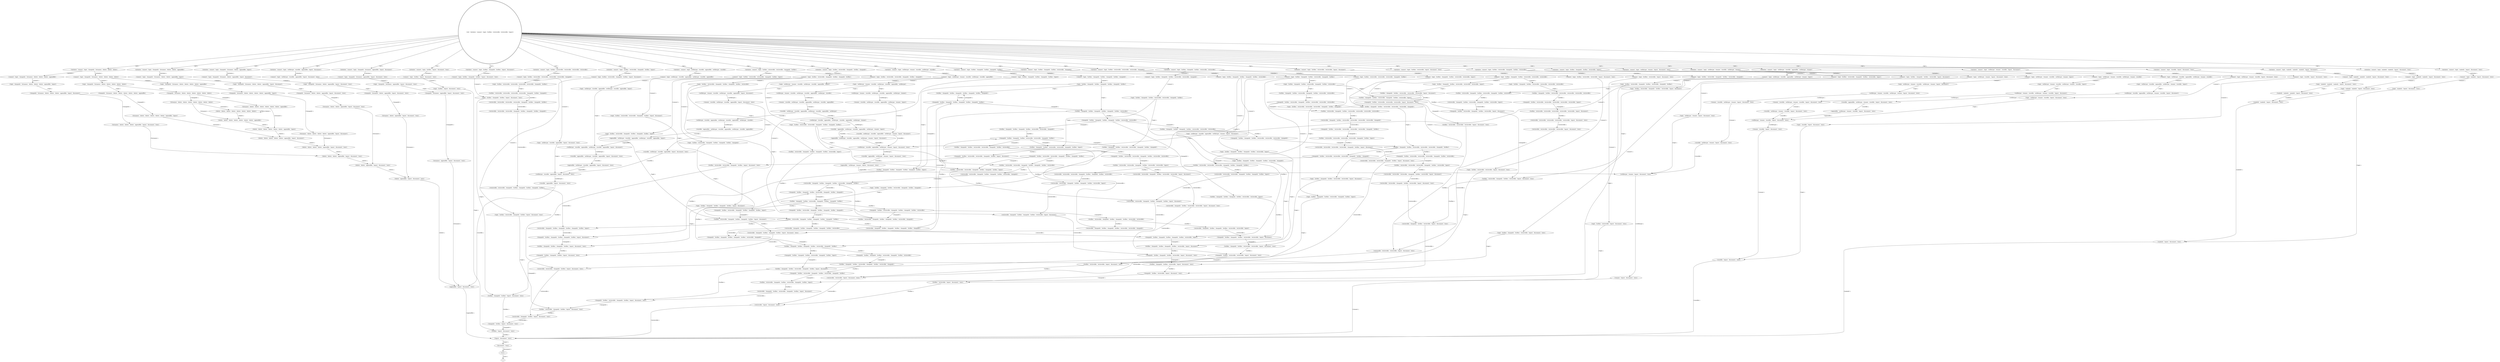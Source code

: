 digraph  {
0 [shape=doublecircle, label="('init', 'initialise', 'connect', 'login', 'listfiles', 'retrievefile', 'retrievefile', 'logout')"];
1 [label="('initialise', 'connect', 'login', 'changedir', 'listnames', 'delete', 'delete', 'appendfile')"];
2 [label="('connect', 'login', 'changedir', 'listnames', 'delete', 'delete', 'appendfile', 'logout')"];
3 [label="('login', 'changedir', 'listnames', 'delete', 'delete', 'appendfile', 'logout', 'disconnect')"];
4 [label="('changedir', 'listnames', 'delete', 'delete', 'appendfile', 'logout', 'disconnect', 'term')"];
5 [label="('listnames', 'delete', 'delete', 'appendfile', 'logout', 'disconnect', 'term')"];
6 [label="('delete', 'delete', 'appendfile', 'logout', 'disconnect', 'term')"];
7 [label="('delete', 'appendfile', 'logout', 'disconnect', 'term')"];
8 [label="('appendfile', 'logout', 'disconnect', 'term')"];
9 [label="('logout', 'disconnect', 'term')"];
10 [label="('disconnect', 'term')"];
11 [label="('term',)"];
13 [label="('initialise', 'connect', 'login', 'listfiles', 'logout', 'disconnect', 'term')"];
14 [label="('connect', 'login', 'listfiles', 'logout', 'disconnect', 'term')"];
15 [label="('login', 'listfiles', 'logout', 'disconnect', 'term')"];
16 [label="('listfiles', 'logout', 'disconnect', 'term')"];
18 [label="('initialise', 'connect', 'login', 'setfiletype', 'rename', 'logout', 'disconnect', 'term')"];
19 [label="('connect', 'login', 'setfiletype', 'rename', 'logout', 'disconnect', 'term')"];
20 [label="('login', 'setfiletype', 'rename', 'logout', 'disconnect', 'term')"];
21 [label="('setfiletype', 'rename', 'logout', 'disconnect', 'term')"];
22 [label="('rename', 'logout', 'disconnect', 'term')"];
24 [label="('initialise', 'connect', 'login', 'listfiles', 'changedir', 'listfiles', 'logout', 'disconnect')"];
25 [label="('connect', 'login', 'listfiles', 'changedir', 'listfiles', 'logout', 'disconnect', 'term')"];
26 [label="('login', 'listfiles', 'changedir', 'listfiles', 'logout', 'disconnect', 'term')"];
27 [label="('listfiles', 'changedir', 'listfiles', 'logout', 'disconnect', 'term')"];
28 [label="('changedir', 'listfiles', 'logout', 'disconnect', 'term')"];
30 [label="('initialise', 'connect', 'login', 'storefile', 'logout', 'disconnect', 'term')"];
31 [label="('connect', 'login', 'storefile', 'logout', 'disconnect', 'term')"];
32 [label="('login', 'storefile', 'logout', 'disconnect', 'term')"];
33 [label="('storefile', 'logout', 'disconnect', 'term')"];
35 [label="('initialise', 'connect', 'login', 'makedir', 'logout', 'disconnect', 'term')"];
36 [label="('connect', 'login', 'makedir', 'logout', 'disconnect', 'term')"];
37 [label="('login', 'makedir', 'logout', 'disconnect', 'term')"];
38 [label="('makedir', 'logout', 'disconnect', 'term')"];
39 [label="('initialise', 'connect', 'login', 'changedir', 'listnames', 'delete', 'delete', 'delete')"];
40 [label="('connect', 'login', 'changedir', 'listnames', 'delete', 'delete', 'delete', 'appendfile')"];
41 [label="('login', 'changedir', 'listnames', 'delete', 'delete', 'delete', 'appendfile', 'logout')"];
42 [label="('changedir', 'listnames', 'delete', 'delete', 'delete', 'appendfile', 'logout', 'disconnect')"];
43 [label="('listnames', 'delete', 'delete', 'delete', 'appendfile', 'logout', 'disconnect', 'term')"];
44 [label="('delete', 'delete', 'delete', 'appendfile', 'logout', 'disconnect', 'term')"];
46 [label="('initialise', 'connect', 'login', 'changedir', 'listnames', 'appendfile', 'logout', 'disconnect')"];
47 [label="('connect', 'login', 'changedir', 'listnames', 'appendfile', 'logout', 'disconnect', 'term')"];
48 [label="('login', 'changedir', 'listnames', 'appendfile', 'logout', 'disconnect', 'term')"];
49 [label="('changedir', 'listnames', 'appendfile', 'logout', 'disconnect', 'term')"];
50 [label="('listnames', 'appendfile', 'logout', 'disconnect', 'term')"];
52 [label="('initialise', 'connect', 'login', 'listfiles', 'changedir', 'listfiles', 'changedir', 'listfiles')"];
53 [label="('connect', 'login', 'listfiles', 'changedir', 'listfiles', 'changedir', 'listfiles', 'changedir')"];
54 [label="('login', 'listfiles', 'changedir', 'listfiles', 'changedir', 'listfiles', 'changedir', 'listfiles')"];
55 [label="('listfiles', 'changedir', 'listfiles', 'changedir', 'listfiles', 'changedir', 'listfiles', 'logout')"];
56 [label="('changedir', 'listfiles', 'changedir', 'listfiles', 'changedir', 'listfiles', 'logout', 'disconnect')"];
57 [label="('listfiles', 'changedir', 'listfiles', 'changedir', 'listfiles', 'logout', 'disconnect', 'term')"];
58 [label="('changedir', 'listfiles', 'changedir', 'listfiles', 'logout', 'disconnect', 'term')"];
60 [label="('initialise', 'connect', 'login', 'listfiles', 'retrievefile', 'changedir', 'listfiles', 'changedir')"];
61 [label="('connect', 'login', 'listfiles', 'retrievefile', 'changedir', 'listfiles', 'changedir', 'listfiles')"];
62 [label="('login', 'listfiles', 'retrievefile', 'changedir', 'listfiles', 'changedir', 'listfiles', 'changedir')"];
63 [label="('listfiles', 'retrievefile', 'changedir', 'listfiles', 'changedir', 'listfiles', 'changedir', 'listfiles')"];
64 [label="('retrievefile', 'changedir', 'listfiles', 'changedir', 'listfiles', 'changedir', 'listfiles', 'changedir')"];
65 [label="('changedir', 'listfiles', 'changedir', 'listfiles', 'changedir', 'listfiles', 'changedir', 'listfiles')"];
66 [label="('listfiles', 'changedir', 'listfiles', 'changedir', 'listfiles', 'changedir', 'listfiles', 'changedir')"];
68 [label="('initialise', 'connect', 'login', 'changedir', 'listnames', 'delete', 'appendfile', 'logout')"];
69 [label="('connect', 'login', 'changedir', 'listnames', 'delete', 'appendfile', 'logout', 'disconnect')"];
70 [label="('login', 'changedir', 'listnames', 'delete', 'appendfile', 'logout', 'disconnect', 'term')"];
71 [label="('changedir', 'listnames', 'delete', 'appendfile', 'logout', 'disconnect', 'term')"];
72 [label="('listnames', 'delete', 'appendfile', 'logout', 'disconnect', 'term')"];
74 [label="('initialise', 'connect', 'login', 'setfiletype', 'storefile', 'appendfile', 'logout', 'disconnect')"];
75 [label="('connect', 'login', 'setfiletype', 'storefile', 'appendfile', 'logout', 'disconnect', 'term')"];
76 [label="('login', 'setfiletype', 'storefile', 'appendfile', 'logout', 'disconnect', 'term')"];
77 [label="('setfiletype', 'storefile', 'appendfile', 'logout', 'disconnect', 'term')"];
78 [label="('storefile', 'appendfile', 'logout', 'disconnect', 'term')"];
80 [label="('initialise', 'connect', 'login', 'setfiletype', 'rename', 'storefile', 'setfiletype', 'rename')"];
81 [label="('connect', 'login', 'setfiletype', 'rename', 'storefile', 'setfiletype', 'rename', 'logout')"];
82 [label="('login', 'setfiletype', 'rename', 'storefile', 'setfiletype', 'rename', 'logout', 'disconnect')"];
83 [label="('setfiletype', 'rename', 'storefile', 'setfiletype', 'rename', 'logout', 'disconnect', 'term')"];
84 [label="('rename', 'storefile', 'setfiletype', 'rename', 'logout', 'disconnect', 'term')"];
85 [label="('storefile', 'setfiletype', 'rename', 'logout', 'disconnect', 'term')"];
87 [label="('initialise', 'connect', 'login', 'listfiles', 'changedir', 'listfiles', 'retrievefile', 'logout')"];
88 [label="('connect', 'login', 'listfiles', 'changedir', 'listfiles', 'retrievefile', 'logout', 'disconnect')"];
89 [label="('login', 'listfiles', 'changedir', 'listfiles', 'retrievefile', 'logout', 'disconnect', 'term')"];
90 [label="('listfiles', 'changedir', 'listfiles', 'retrievefile', 'logout', 'disconnect', 'term')"];
91 [label="('changedir', 'listfiles', 'retrievefile', 'logout', 'disconnect', 'term')"];
92 [label="('listfiles', 'retrievefile', 'logout', 'disconnect', 'term')"];
93 [label="('retrievefile', 'logout', 'disconnect', 'term')"];
95 [label="('initialise', 'connect', 'login', 'listfiles', 'retrievefile', 'logout', 'disconnect', 'term')"];
96 [label="('connect', 'login', 'listfiles', 'retrievefile', 'logout', 'disconnect', 'term')"];
97 [label="('login', 'listfiles', 'retrievefile', 'logout', 'disconnect', 'term')"];
98 [label="('connect', 'login', 'changedir', 'listnames', 'delete', 'delete', 'delete', 'delete')"];
99 [label="('login', 'changedir', 'listnames', 'delete', 'delete', 'delete', 'delete', 'appendfile')"];
100 [label="('changedir', 'listnames', 'delete', 'delete', 'delete', 'delete', 'appendfile', 'logout')"];
101 [label="('listnames', 'delete', 'delete', 'delete', 'delete', 'appendfile', 'logout', 'disconnect')"];
102 [label="('delete', 'delete', 'delete', 'delete', 'appendfile', 'logout', 'disconnect', 'term')"];
103 [label="('connect', 'login', 'listfiles', 'changedir', 'listfiles', 'changedir', 'listfiles', 'retrievefile')"];
104 [label="('login', 'listfiles', 'changedir', 'listfiles', 'changedir', 'listfiles', 'retrievefile', 'logout')"];
105 [label="('listfiles', 'changedir', 'listfiles', 'changedir', 'listfiles', 'retrievefile', 'logout', 'disconnect')"];
106 [label="('changedir', 'listfiles', 'changedir', 'listfiles', 'retrievefile', 'logout', 'disconnect', 'term')"];
107 [label="('initialise', 'connect', 'login', 'listfiles', 'retrievefile', 'changedir', 'listfiles', 'logout')"];
108 [label="('connect', 'login', 'listfiles', 'retrievefile', 'changedir', 'listfiles', 'logout', 'disconnect')"];
109 [label="('login', 'listfiles', 'retrievefile', 'changedir', 'listfiles', 'logout', 'disconnect', 'term')"];
110 [label="('listfiles', 'retrievefile', 'changedir', 'listfiles', 'logout', 'disconnect', 'term')"];
111 [label="('retrievefile', 'changedir', 'listfiles', 'logout', 'disconnect', 'term')"];
113 [label="('initialise', 'connect', 'login', 'makedir', 'makedir', 'logout', 'disconnect', 'term')"];
114 [label="('connect', 'login', 'makedir', 'makedir', 'logout', 'disconnect', 'term')"];
115 [label="('login', 'makedir', 'makedir', 'logout', 'disconnect', 'term')"];
116 [label="('makedir', 'makedir', 'logout', 'disconnect', 'term')"];
118 [label="('initialise', 'connect', 'login', 'setfiletype', 'storefile', 'appendfile', 'setfiletype', 'rename')"];
119 [label="('connect', 'login', 'setfiletype', 'storefile', 'appendfile', 'setfiletype', 'rename', 'storefile')"];
120 [label="('login', 'setfiletype', 'storefile', 'appendfile', 'setfiletype', 'rename', 'storefile', 'logout')"];
121 [label="('setfiletype', 'storefile', 'appendfile', 'setfiletype', 'rename', 'storefile', 'logout', 'disconnect')"];
122 [label="('storefile', 'appendfile', 'setfiletype', 'rename', 'storefile', 'logout', 'disconnect', 'term')"];
123 [label="('appendfile', 'setfiletype', 'rename', 'storefile', 'logout', 'disconnect', 'term')"];
124 [label="('setfiletype', 'rename', 'storefile', 'logout', 'disconnect', 'term')"];
125 [label="('rename', 'storefile', 'logout', 'disconnect', 'term')"];
126 [label="('login', 'listfiles', 'retrievefile', 'changedir', 'listfiles', 'changedir', 'listfiles', 'logout')"];
127 [label="('listfiles', 'retrievefile', 'changedir', 'listfiles', 'changedir', 'listfiles', 'logout', 'disconnect')"];
128 [label="('retrievefile', 'changedir', 'listfiles', 'changedir', 'listfiles', 'logout', 'disconnect', 'term')"];
130 [label="('initialise', 'connect', 'login', 'listfiles', 'retrievefile', 'retrievefile', 'retrievefile', 'retrievefile')"];
131 [label="('connect', 'login', 'listfiles', 'retrievefile', 'retrievefile', 'retrievefile', 'retrievefile', 'changedir')"];
132 [label="('login', 'listfiles', 'retrievefile', 'retrievefile', 'retrievefile', 'retrievefile', 'changedir', 'listfiles')"];
133 [label="('listfiles', 'retrievefile', 'retrievefile', 'retrievefile', 'retrievefile', 'changedir', 'listfiles', 'changedir')"];
134 [label="('retrievefile', 'retrievefile', 'retrievefile', 'retrievefile', 'changedir', 'listfiles', 'changedir', 'listfiles')"];
135 [label="('retrievefile', 'retrievefile', 'retrievefile', 'changedir', 'listfiles', 'changedir', 'listfiles', 'changedir')"];
136 [label="('retrievefile', 'retrievefile', 'changedir', 'listfiles', 'changedir', 'listfiles', 'changedir', 'listfiles')"];
137 [label="('retrievefile', 'changedir', 'listfiles', 'changedir', 'listfiles', 'changedir', 'listfiles', 'logout')"];
139 [label="('initialise', 'connect', 'login', 'setfiletype', 'rename', 'storefile', 'logout', 'disconnect')"];
140 [label="('connect', 'login', 'setfiletype', 'rename', 'storefile', 'logout', 'disconnect', 'term')"];
141 [label="('login', 'setfiletype', 'rename', 'storefile', 'logout', 'disconnect', 'term')"];
142 [label="('connect', 'login', 'listfiles', 'changedir', 'listfiles', 'changedir', 'listfiles', 'logout')"];
143 [label="('login', 'listfiles', 'changedir', 'listfiles', 'changedir', 'listfiles', 'logout', 'disconnect')"];
145 [label="('initialise', 'connect', 'login', 'makedir', 'makedir', 'makedir', 'logout', 'disconnect')"];
146 [label="('connect', 'login', 'makedir', 'makedir', 'makedir', 'logout', 'disconnect', 'term')"];
147 [label="('login', 'makedir', 'makedir', 'makedir', 'logout', 'disconnect', 'term')"];
148 [label="('makedir', 'makedir', 'makedir', 'logout', 'disconnect', 'term')"];
149 [label="('listfiles', 'changedir', 'listfiles', 'changedir', 'listfiles', 'changedir', 'listfiles', 'retrievefile')"];
150 [label="('changedir', 'listfiles', 'changedir', 'listfiles', 'changedir', 'listfiles', 'retrievefile', 'retrievefile')"];
151 [label="('listfiles', 'changedir', 'listfiles', 'changedir', 'listfiles', 'retrievefile', 'retrievefile', 'changedir')"];
152 [label="('changedir', 'listfiles', 'changedir', 'listfiles', 'retrievefile', 'retrievefile', 'changedir', 'listfiles')"];
153 [label="('listfiles', 'changedir', 'listfiles', 'retrievefile', 'retrievefile', 'changedir', 'listfiles', 'changedir')"];
154 [label="('changedir', 'listfiles', 'retrievefile', 'retrievefile', 'changedir', 'listfiles', 'changedir', 'listfiles')"];
155 [label="('listfiles', 'retrievefile', 'retrievefile', 'changedir', 'listfiles', 'changedir', 'listfiles', 'retrievefile')"];
156 [label="('retrievefile', 'retrievefile', 'changedir', 'listfiles', 'changedir', 'listfiles', 'retrievefile', 'logout')"];
157 [label="('retrievefile', 'changedir', 'listfiles', 'changedir', 'listfiles', 'retrievefile', 'logout', 'disconnect')"];
158 [label="('login', 'changedir', 'listnames', 'delete', 'delete', 'delete', 'delete', 'delete')"];
159 [label="('changedir', 'listnames', 'delete', 'delete', 'delete', 'delete', 'delete', 'delete')"];
160 [label="('listnames', 'delete', 'delete', 'delete', 'delete', 'delete', 'delete', 'delete')"];
161 [label="('delete', 'delete', 'delete', 'delete', 'delete', 'delete', 'delete', 'appendfile')"];
162 [label="('delete', 'delete', 'delete', 'delete', 'delete', 'delete', 'appendfile', 'logout')"];
163 [label="('delete', 'delete', 'delete', 'delete', 'delete', 'appendfile', 'logout', 'disconnect')"];
164 [label="('initialise', 'connect', 'login', 'setfiletype', 'storefile', 'appendfile', 'setfiletype', 'storefile')"];
165 [label="('connect', 'login', 'setfiletype', 'storefile', 'appendfile', 'setfiletype', 'storefile', 'appendfile')"];
166 [label="('login', 'setfiletype', 'storefile', 'appendfile', 'setfiletype', 'storefile', 'appendfile', 'logout')"];
167 [label="('setfiletype', 'storefile', 'appendfile', 'setfiletype', 'storefile', 'appendfile', 'logout', 'disconnect')"];
168 [label="('storefile', 'appendfile', 'setfiletype', 'storefile', 'appendfile', 'logout', 'disconnect', 'term')"];
169 [label="('appendfile', 'setfiletype', 'storefile', 'appendfile', 'logout', 'disconnect', 'term')"];
170 [label="('initialise', 'connect', 'login', 'listfiles', 'changedir', 'listfiles', 'retrievefile', 'changedir')"];
171 [label="('connect', 'login', 'listfiles', 'changedir', 'listfiles', 'retrievefile', 'changedir', 'listfiles')"];
172 [label="('login', 'listfiles', 'changedir', 'listfiles', 'retrievefile', 'changedir', 'listfiles', 'changedir')"];
173 [label="('listfiles', 'changedir', 'listfiles', 'retrievefile', 'changedir', 'listfiles', 'changedir', 'listfiles')"];
174 [label="('changedir', 'listfiles', 'retrievefile', 'changedir', 'listfiles', 'changedir', 'listfiles', 'changedir')"];
175 [label="('retrievefile', 'changedir', 'listfiles', 'changedir', 'listfiles', 'changedir', 'listfiles', 'retrievefile')"];
176 [label="('changedir', 'listfiles', 'changedir', 'listfiles', 'changedir', 'listfiles', 'retrievefile', 'logout')"];
177 [label="('login', 'listfiles', 'retrievefile', 'changedir', 'listfiles', 'changedir', 'listfiles', 'retrievefile')"];
178 [label="('listfiles', 'retrievefile', 'changedir', 'listfiles', 'changedir', 'listfiles', 'retrievefile', 'changedir')"];
179 [label="('retrievefile', 'changedir', 'listfiles', 'changedir', 'listfiles', 'retrievefile', 'changedir', 'listfiles')"];
180 [label="('changedir', 'listfiles', 'changedir', 'listfiles', 'retrievefile', 'changedir', 'listfiles', 'changedir')"];
181 [label="('initialise', 'connect', 'login', 'setfiletype', 'rename', 'storefile', 'setfiletype', 'storefile')"];
182 [label="('connect', 'login', 'setfiletype', 'rename', 'storefile', 'setfiletype', 'storefile', 'appendfile')"];
183 [label="('login', 'setfiletype', 'rename', 'storefile', 'setfiletype', 'storefile', 'appendfile', 'logout')"];
184 [label="('setfiletype', 'rename', 'storefile', 'setfiletype', 'storefile', 'appendfile', 'logout', 'disconnect')"];
185 [label="('rename', 'storefile', 'setfiletype', 'storefile', 'appendfile', 'logout', 'disconnect', 'term')"];
186 [label="('storefile', 'setfiletype', 'storefile', 'appendfile', 'logout', 'disconnect', 'term')"];
187 [label="('initialise', 'connect', 'login', 'listfiles', 'changedir', 'listfiles', 'retrievefile', 'retrievefile')"];
188 [label="('connect', 'login', 'listfiles', 'changedir', 'listfiles', 'retrievefile', 'retrievefile', 'retrievefile')"];
189 [label="('login', 'listfiles', 'changedir', 'listfiles', 'retrievefile', 'retrievefile', 'retrievefile', 'retrievefile')"];
190 [label="('listfiles', 'changedir', 'listfiles', 'retrievefile', 'retrievefile', 'retrievefile', 'retrievefile', 'retrievefile')"];
191 [label="('changedir', 'listfiles', 'retrievefile', 'retrievefile', 'retrievefile', 'retrievefile', 'retrievefile', 'logout')"];
192 [label="('listfiles', 'retrievefile', 'retrievefile', 'retrievefile', 'retrievefile', 'retrievefile', 'logout', 'disconnect')"];
193 [label="('retrievefile', 'retrievefile', 'retrievefile', 'retrievefile', 'retrievefile', 'logout', 'disconnect', 'term')"];
194 [label="('retrievefile', 'retrievefile', 'retrievefile', 'retrievefile', 'logout', 'disconnect', 'term')"];
195 [label="('retrievefile', 'retrievefile', 'retrievefile', 'logout', 'disconnect', 'term')"];
196 [label="('retrievefile', 'retrievefile', 'logout', 'disconnect', 'term')"];
198 [label="('initialise', 'connect', 'login', 'listfiles', 'retrievefile', 'retrievefile', 'changedir', 'listfiles')"];
199 [label="('connect', 'login', 'listfiles', 'retrievefile', 'retrievefile', 'changedir', 'listfiles', 'logout')"];
200 [label="('login', 'listfiles', 'retrievefile', 'retrievefile', 'changedir', 'listfiles', 'logout', 'disconnect')"];
201 [label="('listfiles', 'retrievefile', 'retrievefile', 'changedir', 'listfiles', 'logout', 'disconnect', 'term')"];
202 [label="('retrievefile', 'retrievefile', 'changedir', 'listfiles', 'logout', 'disconnect', 'term')"];
203 [label="('login', 'listfiles', 'changedir', 'listfiles', 'changedir', 'listfiles', 'retrievefile', 'changedir')"];
204 [label="('listfiles', 'changedir', 'listfiles', 'changedir', 'listfiles', 'retrievefile', 'changedir', 'listfiles')"];
205 [label="('changedir', 'listfiles', 'changedir', 'listfiles', 'retrievefile', 'changedir', 'listfiles', 'retrievefile')"];
206 [label="('listfiles', 'changedir', 'listfiles', 'retrievefile', 'changedir', 'listfiles', 'retrievefile', 'changedir')"];
207 [label="('changedir', 'listfiles', 'retrievefile', 'changedir', 'listfiles', 'retrievefile', 'changedir', 'listfiles')"];
208 [label="('listfiles', 'retrievefile', 'changedir', 'listfiles', 'retrievefile', 'changedir', 'listfiles', 'logout')"];
209 [label="('retrievefile', 'changedir', 'listfiles', 'retrievefile', 'changedir', 'listfiles', 'logout', 'disconnect')"];
210 [label="('changedir', 'listfiles', 'retrievefile', 'changedir', 'listfiles', 'logout', 'disconnect', 'term')"];
211 [label="('delete', 'delete', 'delete', 'delete', 'delete', 'delete', 'delete', 'delete')"];
212 [label="('changedir', 'listfiles', 'retrievefile', 'changedir', 'listfiles', 'changedir', 'listfiles', 'logout')"];
213 [label="('initialise', 'connect', 'login', 'listfiles', 'retrievefile', 'retrievefile', 'retrievefile', 'changedir')"];
214 [label="('connect', 'login', 'listfiles', 'retrievefile', 'retrievefile', 'retrievefile', 'changedir', 'listfiles')"];
215 [label="('login', 'listfiles', 'retrievefile', 'retrievefile', 'retrievefile', 'changedir', 'listfiles', 'changedir')"];
216 [label="('listfiles', 'retrievefile', 'retrievefile', 'retrievefile', 'changedir', 'listfiles', 'changedir', 'listfiles')"];
217 [label="('retrievefile', 'retrievefile', 'retrievefile', 'changedir', 'listfiles', 'changedir', 'listfiles', 'logout')"];
218 [label="('retrievefile', 'retrievefile', 'changedir', 'listfiles', 'changedir', 'listfiles', 'logout', 'disconnect')"];
220 [label="('initialise', 'connect', 'login', 'listfiles', 'retrievefile', 'retrievefile', 'logout', 'disconnect')"];
221 [label="('connect', 'login', 'listfiles', 'retrievefile', 'retrievefile', 'logout', 'disconnect', 'term')"];
222 [label="('login', 'listfiles', 'retrievefile', 'retrievefile', 'logout', 'disconnect', 'term')"];
223 [label="('listfiles', 'retrievefile', 'retrievefile', 'logout', 'disconnect', 'term')"];
224 [label="('changedir', 'listfiles', 'changedir', 'listfiles', 'retrievefile', 'changedir', 'listfiles', 'logout')"];
225 [label="('listfiles', 'changedir', 'listfiles', 'retrievefile', 'changedir', 'listfiles', 'logout', 'disconnect')"];
226 [label="('changedir', 'listfiles', 'changedir', 'listfiles', 'changedir', 'listfiles', 'retrievefile', 'changedir')"];
227 [label="('changedir', 'listfiles', 'retrievefile', 'changedir', 'listfiles', 'changedir', 'listfiles', 'retrievefile')"];
228 [label="('listfiles', 'retrievefile', 'changedir', 'listfiles', 'changedir', 'listfiles', 'retrievefile', 'retrievefile')"];
229 [label="('retrievefile', 'changedir', 'listfiles', 'changedir', 'listfiles', 'retrievefile', 'retrievefile', 'logout')"];
230 [label="('changedir', 'listfiles', 'changedir', 'listfiles', 'retrievefile', 'retrievefile', 'logout', 'disconnect')"];
231 [label="('listfiles', 'changedir', 'listfiles', 'retrievefile', 'retrievefile', 'logout', 'disconnect', 'term')"];
232 [label="('changedir', 'listfiles', 'retrievefile', 'retrievefile', 'logout', 'disconnect', 'term')"];
233 [label="('listfiles', 'changedir', 'listfiles', 'changedir', 'listfiles', 'retrievefile', 'retrievefile', 'retrievefile')"];
234 [label="('changedir', 'listfiles', 'changedir', 'listfiles', 'retrievefile', 'retrievefile', 'retrievefile', 'changedir')"];
235 [label="('listfiles', 'changedir', 'listfiles', 'retrievefile', 'retrievefile', 'retrievefile', 'changedir', 'listfiles')"];
236 [label="('changedir', 'listfiles', 'retrievefile', 'retrievefile', 'retrievefile', 'changedir', 'listfiles', 'retrievefile')"];
237 [label="('listfiles', 'retrievefile', 'retrievefile', 'retrievefile', 'changedir', 'listfiles', 'retrievefile', 'logout')"];
238 [label="('retrievefile', 'retrievefile', 'retrievefile', 'changedir', 'listfiles', 'retrievefile', 'logout', 'disconnect')"];
239 [label="('retrievefile', 'retrievefile', 'changedir', 'listfiles', 'retrievefile', 'logout', 'disconnect', 'term')"];
240 [label="('retrievefile', 'changedir', 'listfiles', 'retrievefile', 'logout', 'disconnect', 'term')"];
241 [label="('changedir', 'listnames', 'delete', 'delete', 'delete', 'delete', 'delete', 'appendfile')"];
242 [label="('listnames', 'delete', 'delete', 'delete', 'delete', 'delete', 'appendfile', 'logout')"];
243 [label="('login', 'listfiles', 'changedir', 'listfiles', 'retrievefile', 'retrievefile', 'retrievefile', 'changedir')"];
244 [label="('changedir', 'listfiles', 'retrievefile', 'retrievefile', 'retrievefile', 'changedir', 'listfiles', 'changedir')"];
245 [label="('retrievefile', 'retrievefile', 'retrievefile', 'changedir', 'listfiles', 'changedir', 'listfiles', 'retrievefile')"];
246 [label="('login', 'listfiles', 'changedir', 'listfiles', 'retrievefile', 'changedir', 'listfiles', 'logout')"];
247 [label="('listnames', 'delete', 'delete', 'delete', 'delete', 'delete', 'delete', 'appendfile')"];
248 [label="('listfiles', 'changedir', 'listfiles', 'retrievefile', 'retrievefile', 'changedir', 'listfiles', 'logout')"];
249 [label="('changedir', 'listfiles', 'retrievefile', 'retrievefile', 'changedir', 'listfiles', 'logout', 'disconnect')"];
250 [label="('login', 'listfiles', 'changedir', 'listfiles', 'retrievefile', 'changedir', 'listfiles', 'retrievefile')"];
251 [label="('listfiles', 'changedir', 'listfiles', 'retrievefile', 'changedir', 'listfiles', 'retrievefile', 'retrievefile')"];
252 [label="('changedir', 'listfiles', 'retrievefile', 'changedir', 'listfiles', 'retrievefile', 'retrievefile', 'retrievefile')"];
253 [label="('listfiles', 'retrievefile', 'changedir', 'listfiles', 'retrievefile', 'retrievefile', 'retrievefile', 'retrievefile')"];
254 [label="('retrievefile', 'changedir', 'listfiles', 'retrievefile', 'retrievefile', 'retrievefile', 'retrievefile', 'changedir')"];
255 [label="('changedir', 'listfiles', 'retrievefile', 'retrievefile', 'retrievefile', 'retrievefile', 'changedir', 'listfiles')"];
256 [label="('listfiles', 'retrievefile', 'retrievefile', 'retrievefile', 'retrievefile', 'changedir', 'listfiles', 'logout')"];
257 [label="('retrievefile', 'retrievefile', 'retrievefile', 'retrievefile', 'changedir', 'listfiles', 'logout', 'disconnect')"];
258 [label="('retrievefile', 'retrievefile', 'retrievefile', 'changedir', 'listfiles', 'logout', 'disconnect', 'term')"];
259 [label="('initialise', 'connect', 'login', 'listfiles', 'retrievefile', 'changedir', 'listfiles', 'retrievefile')"];
260 [label="('connect', 'login', 'listfiles', 'retrievefile', 'changedir', 'listfiles', 'retrievefile', 'logout')"];
261 [label="('login', 'listfiles', 'retrievefile', 'changedir', 'listfiles', 'retrievefile', 'logout', 'disconnect')"];
262 [label="('listfiles', 'retrievefile', 'changedir', 'listfiles', 'retrievefile', 'logout', 'disconnect', 'term')"];
263 [label="('connect', 'login', 'listfiles', 'changedir', 'listfiles', 'retrievefile', 'retrievefile', 'changedir')"];
264 [label="('login', 'listfiles', 'changedir', 'listfiles', 'retrievefile', 'retrievefile', 'changedir', 'listfiles')"];
265 [label="('listfiles', 'retrievefile', 'retrievefile', 'changedir', 'listfiles', 'changedir', 'listfiles', 'logout')"];
266 [label="('listfiles', 'retrievefile', 'changedir', 'listfiles', 'changedir', 'listfiles', 'retrievefile', 'logout')"];
267 [label="('connect', 'login', 'listfiles', 'retrievefile', 'retrievefile', 'changedir', 'listfiles', 'changedir')"];
268 [label="('login', 'listfiles', 'retrievefile', 'retrievefile', 'changedir', 'listfiles', 'changedir', 'listfiles')"];
269 [label="('login', 'listfiles', 'changedir', 'listfiles', 'retrievefile', 'retrievefile', 'retrievefile', 'logout')"];
270 [label="('listfiles', 'changedir', 'listfiles', 'retrievefile', 'retrievefile', 'retrievefile', 'logout', 'disconnect')"];
271 [label="('changedir', 'listfiles', 'retrievefile', 'retrievefile', 'retrievefile', 'logout', 'disconnect', 'term')"];
272 [label="('listfiles', 'retrievefile', 'retrievefile', 'retrievefile', 'logout', 'disconnect', 'term')"];
273 [label="('login', 'setfiletype', 'rename', 'storefile', 'setfiletype', 'storefile', 'appendfile', 'setfiletype')"];
274 [label="('setfiletype', 'rename', 'storefile', 'setfiletype', 'storefile', 'appendfile', 'setfiletype', 'storefile')"];
275 [label="('rename', 'storefile', 'setfiletype', 'storefile', 'appendfile', 'setfiletype', 'storefile', 'appendfile')"];
276 [label="('storefile', 'setfiletype', 'storefile', 'appendfile', 'setfiletype', 'storefile', 'appendfile', 'setfiletype')"];
277 [label="('setfiletype', 'storefile', 'appendfile', 'setfiletype', 'storefile', 'appendfile', 'setfiletype', 'storefile')"];
278 [label="('storefile', 'appendfile', 'setfiletype', 'storefile', 'appendfile', 'setfiletype', 'storefile', 'appendfile')"];
279 [label="('appendfile', 'setfiletype', 'storefile', 'appendfile', 'setfiletype', 'storefile', 'appendfile', 'logout')"];
280 [label="('connect', 'login', 'listfiles', 'retrievefile', 'changedir', 'listfiles', 'retrievefile', 'changedir')"];
281 [label="('login', 'listfiles', 'retrievefile', 'changedir', 'listfiles', 'retrievefile', 'changedir', 'listfiles')"];
282 [label="('listfiles', 'retrievefile', 'changedir', 'listfiles', 'retrievefile', 'changedir', 'listfiles', 'retrievefile')"];
283 [label="('retrievefile', 'changedir', 'listfiles', 'retrievefile', 'changedir', 'listfiles', 'retrievefile', 'logout')"];
284 [label="('changedir', 'listfiles', 'retrievefile', 'changedir', 'listfiles', 'retrievefile', 'logout', 'disconnect')"];
285 [label="('setfiletype', 'rename', 'storefile', 'setfiletype', 'storefile', 'appendfile', 'setfiletype', 'rename')"];
286 [label="('rename', 'storefile', 'setfiletype', 'storefile', 'appendfile', 'setfiletype', 'rename', 'logout')"];
287 [label="('storefile', 'setfiletype', 'storefile', 'appendfile', 'setfiletype', 'rename', 'logout', 'disconnect')"];
288 [label="('setfiletype', 'storefile', 'appendfile', 'setfiletype', 'rename', 'logout', 'disconnect', 'term')"];
289 [label="('storefile', 'appendfile', 'setfiletype', 'rename', 'logout', 'disconnect', 'term')"];
290 [label="('appendfile', 'setfiletype', 'rename', 'logout', 'disconnect', 'term')"];
291 [label="('setfiletype', 'storefile', 'appendfile', 'setfiletype', 'storefile', 'appendfile', 'setfiletype', 'rename')"];
292 [label="('storefile', 'appendfile', 'setfiletype', 'storefile', 'appendfile', 'setfiletype', 'rename', 'logout')"];
293 [label="('appendfile', 'setfiletype', 'storefile', 'appendfile', 'setfiletype', 'rename', 'logout', 'disconnect')"];
294 [label="('listfiles', 'changedir', 'listfiles', 'retrievefile', 'changedir', 'listfiles', 'retrievefile', 'logout')"];
295 [label="('retrievefile', 'retrievefile', 'changedir', 'listfiles', 'changedir', 'listfiles', 'retrievefile', 'changedir')"];
296 [label="('listfiles', 'changedir', 'listfiles', 'changedir', 'listfiles', 'retrievefile', 'retrievefile', 'logout')"];
297 [label="('connect', 'login', 'listfiles', 'changedir', 'listfiles', 'retrievefile', 'retrievefile', 'logout')"];
298 [label="('login', 'listfiles', 'changedir', 'listfiles', 'retrievefile', 'retrievefile', 'logout', 'disconnect')"];
299 [label="('connect', 'login', 'setfiletype', 'storefile', 'appendfile', 'setfiletype', 'rename', 'logout')"];
300 [label="('login', 'setfiletype', 'storefile', 'appendfile', 'setfiletype', 'rename', 'logout', 'disconnect')"];
301 [label="('connect', 'login', 'setfiletype', 'rename', 'storefile', 'setfiletype', 'rename', 'storefile')"];
302 [label="('login', 'setfiletype', 'rename', 'storefile', 'setfiletype', 'rename', 'storefile', 'logout')"];
303 [label="('setfiletype', 'rename', 'storefile', 'setfiletype', 'rename', 'storefile', 'logout', 'disconnect')"];
304 [label="('rename', 'storefile', 'setfiletype', 'rename', 'storefile', 'logout', 'disconnect', 'term')"];
305 [label="('storefile', 'setfiletype', 'rename', 'storefile', 'logout', 'disconnect', 'term')"];
306 [label="('retrievefile', 'changedir', 'listfiles', 'changedir', 'listfiles', 'retrievefile', 'retrievefile', 'changedir')"];
307 [label="('listfiles', 'changedir', 'listfiles', 'retrievefile', 'retrievefile', 'changedir', 'listfiles', 'retrievefile')"];
308 [label="('changedir', 'listfiles', 'retrievefile', 'retrievefile', 'changedir', 'listfiles', 'retrievefile', 'retrievefile')"];
309 [label="('listfiles', 'retrievefile', 'retrievefile', 'changedir', 'listfiles', 'retrievefile', 'retrievefile', 'logout')"];
310 [label="('retrievefile', 'retrievefile', 'changedir', 'listfiles', 'retrievefile', 'retrievefile', 'logout', 'disconnect')"];
311 [label="('retrievefile', 'changedir', 'listfiles', 'retrievefile', 'retrievefile', 'logout', 'disconnect', 'term')"];
312 [shape=diamond, label="()"];
0 -> 1  [key=1, label="('init',)", weight=30];
0 -> 39  [key=2, label="('init',)", weight=46];
0 -> 13  [key=14, label="('init',)", weight=135];
0 -> 18  [key=19, label="('init',)", weight=39];
0 -> 24  [key=25, label="('init',)", weight=47];
0 -> 30  [key=31, label="('init',)", weight=99];
0 -> 35  [key=36, label="('init',)", weight=97];
0 -> 46  [key=48, label="('init',)", weight=117];
0 -> 52  [key=54, label="('init',)", weight=50];
0 -> 60  [key=66, label="('init',)", weight=17];
0 -> 259  [key=67, label="('init',)", weight=3];
0 -> 107  [key=68, label="('init',)", weight=13];
0 -> 68  [key=82, label="('init',)", weight=61];
0 -> 74  [key=88, label="('init',)", weight=95];
0 -> 80  [key=94, label="('init',)", weight=4];
0 -> 181  [key=95, label="('init',)", weight=6];
0 -> 187  [key=103, label="('init',)", weight=6];
0 -> 170  [key=104, label="('init',)", weight=11];
0 -> 87  [key=105, label="('init',)", weight=13];
0 -> 95  [key=113, label="('init',)", weight=30];
0 -> 113  [key=133, label="('init',)", weight=9];
0 -> 164  [key=138, label="('init',)", weight=10];
0 -> 118  [key=139, label="('init',)", weight=7];
0 -> 213  [key=152, label="('init',)", weight=1];
0 -> 130  [key=153, label="('init',)", weight=1];
0 -> 139  [key=162, label="('init',)", weight=40];
0 -> 145  [key=168, label="('init',)", weight=5];
0 -> 198  [key=243, label="('init',)", weight=5];
0 -> 220  [key=270, label="('init',)", weight=3];
1 -> 2  [key=3, label="('initialise',)", weight=30];
2 -> 3  [key=4, label="('connect',)", weight=30];
3 -> 4  [key=5, label="('login',)", weight=30];
4 -> 5  [key=6, label="('changedir',)", weight=30];
5 -> 6  [key=7, label="('listnames',)", weight=30];
6 -> 7  [key=8, label="('delete',)", weight=76];
7 -> 8  [key=9, label="('delete',)", weight=137];
8 -> 9  [key=10, label="('appendfile',)", weight=363];
9 -> 10  [key=11, label="('logout',)", weight=1000];
10 -> 11  [key=12, label="('disconnect',)", weight=1000];
11 -> 312  [key=13, label="('term',)", weight=1000];
13 -> 14  [key=15, label="('initialise',)", weight=135];
14 -> 15  [key=16, label="('connect',)", weight=135];
15 -> 16  [key=17, label="('login',)", weight=135];
16 -> 9  [key=18, label="('listfiles',)", weight=267];
18 -> 19  [key=20, label="('initialise',)", weight=39];
19 -> 20  [key=21, label="('connect',)", weight=39];
20 -> 21  [key=22, label="('login',)", weight=39];
21 -> 22  [key=23, label="('setfiletype',)", weight=46];
22 -> 9  [key=24, label="('rename',)", weight=46];
24 -> 25  [key=26, label="('initialise',)", weight=47];
25 -> 26  [key=27, label="('connect',)", weight=47];
26 -> 27  [key=28, label="('login',)", weight=47];
27 -> 28  [key=29, label="('listfiles',)", weight=106];
28 -> 16  [key=30, label="('changedir',)", weight=132];
30 -> 31  [key=32, label="('initialise',)", weight=99];
31 -> 32  [key=33, label="('connect',)", weight=99];
32 -> 33  [key=34, label="('login',)", weight=99];
33 -> 9  [key=35, label="('storefile',)", weight=145];
35 -> 36  [key=37, label="('initialise',)", weight=97];
36 -> 37  [key=38, label="('connect',)", weight=97];
37 -> 38  [key=39, label="('login',)", weight=97];
38 -> 9  [key=40, label="('makedir',)", weight=111];
39 -> 40  [key=41, label="('initialise',)", weight=22];
39 -> 98  [key=42, label="('initialise',)", weight=24];
40 -> 41  [key=43, label="('connect',)", weight=22];
41 -> 42  [key=44, label="('login',)", weight=22];
42 -> 43  [key=45, label="('changedir',)", weight=22];
43 -> 44  [key=46, label="('listnames',)", weight=22];
44 -> 6  [key=47, label="('delete',)", weight=46];
46 -> 47  [key=49, label="('initialise',)", weight=117];
47 -> 48  [key=50, label="('connect',)", weight=117];
48 -> 49  [key=51, label="('login',)", weight=117];
49 -> 50  [key=52, label="('changedir',)", weight=117];
50 -> 8  [key=53, label="('listnames',)", weight=117];
52 -> 142  [key=55, label="('initialise',)", weight=19];
52 -> 103  [key=56, label="('initialise',)", weight=7];
52 -> 53  [key=57, label="('initialise',)", weight=24];
53 -> 54  [key=58, label="('connect',)", weight=24];
54 -> 66  [key=59, label="('login',)", weight=11];
54 -> 149  [key=60, label="('login',)", weight=6];
54 -> 55  [key=61, label="('login',)", weight=7];
55 -> 56  [key=62, label="('listfiles',)", weight=23];
56 -> 57  [key=63, label="('changedir',)", weight=27];
57 -> 58  [key=64, label="('listfiles',)", weight=46];
58 -> 27  [key=65, label="('changedir',)", weight=59];
60 -> 61  [key=69, label="('initialise',)", weight=17];
61 -> 126  [key=70, label="('connect',)", weight=5];
61 -> 177  [key=71, label="('connect',)", weight=4];
61 -> 62  [key=72, label="('connect',)", weight=8];
62 -> 63  [key=73, label="('login',)", weight=8];
63 -> 137  [key=74, label="('listfiles',)", weight=3];
63 -> 175  [key=75, label="('listfiles',)", weight=3];
63 -> 64  [key=76, label="('listfiles',)", weight=9];
64 -> 65  [key=77, label="('retrievefile',)", weight=9];
65 -> 149  [key=78, label="('changedir',)", weight=4];
65 -> 66  [key=79, label="('changedir',)", weight=20];
65 -> 55  [key=80, label="('changedir',)", weight=16];
66 -> 65  [key=81, label="('listfiles',)", weight=31];
68 -> 69  [key=83, label="('initialise',)", weight=61];
69 -> 70  [key=84, label="('connect',)", weight=61];
70 -> 71  [key=85, label="('login',)", weight=61];
71 -> 72  [key=86, label="('changedir',)", weight=61];
72 -> 7  [key=87, label="('listnames',)", weight=61];
74 -> 75  [key=89, label="('initialise',)", weight=95];
75 -> 76  [key=90, label="('connect',)", weight=95];
76 -> 77  [key=91, label="('login',)", weight=95];
77 -> 78  [key=92, label="('setfiletype',)", weight=109];
78 -> 8  [key=93, label="('storefile',)", weight=109];
80 -> 81  [key=96, label="('initialise',)", weight=3];
80 -> 301  [key=97, label="('initialise',)", weight=1];
81 -> 82  [key=98, label="('connect',)", weight=3];
82 -> 83  [key=99, label="('login',)", weight=3];
83 -> 84  [key=100, label="('setfiletype',)", weight=3];
84 -> 85  [key=101, label="('rename',)", weight=3];
85 -> 21  [key=102, label="('storefile',)", weight=3];
87 -> 88  [key=106, label="('initialise',)", weight=13];
88 -> 89  [key=107, label="('connect',)", weight=13];
89 -> 90  [key=108, label="('login',)", weight=13];
90 -> 91  [key=109, label="('listfiles',)", weight=24];
91 -> 92  [key=110, label="('changedir',)", weight=28];
92 -> 93  [key=111, label="('listfiles',)", weight=58];
93 -> 9  [key=112, label="('retrievefile',)", weight=68];
95 -> 96  [key=114, label="('initialise',)", weight=30];
96 -> 97  [key=115, label="('connect',)", weight=30];
97 -> 92  [key=116, label="('login',)", weight=30];
98 -> 99  [key=117, label="('connect',)", weight=9];
98 -> 158  [key=118, label="('connect',)", weight=15];
99 -> 100  [key=119, label="('login',)", weight=9];
100 -> 101  [key=120, label="('changedir',)", weight=9];
101 -> 102  [key=121, label="('listnames',)", weight=9];
102 -> 44  [key=122, label="('delete',)", weight=24];
103 -> 104  [key=123, label="('connect',)", weight=4];
103 -> 203  [key=124, label="('connect',)", weight=3];
104 -> 105  [key=125, label="('login',)", weight=4];
105 -> 106  [key=126, label="('listfiles',)", weight=7];
106 -> 90  [key=127, label="('changedir',)", weight=11];
107 -> 108  [key=128, label="('initialise',)", weight=13];
108 -> 109  [key=129, label="('connect',)", weight=13];
109 -> 110  [key=130, label="('login',)", weight=13];
110 -> 111  [key=131, label="('listfiles',)", weight=20];
111 -> 28  [key=132, label="('retrievefile',)", weight=26];
113 -> 114  [key=134, label="('initialise',)", weight=9];
114 -> 115  [key=135, label="('connect',)", weight=9];
115 -> 116  [key=136, label="('login',)", weight=9];
116 -> 38  [key=137, label="('makedir',)", weight=14];
118 -> 119  [key=140, label="('initialise',)", weight=5];
118 -> 299  [key=141, label="('initialise',)", weight=2];
119 -> 120  [key=142, label="('connect',)", weight=5];
120 -> 121  [key=143, label="('login',)", weight=5];
121 -> 122  [key=144, label="('setfiletype',)", weight=5];
122 -> 123  [key=145, label="('storefile',)", weight=5];
123 -> 124  [key=146, label="('appendfile',)", weight=5];
124 -> 125  [key=147, label="('setfiletype',)", weight=46];
125 -> 33  [key=148, label="('rename',)", weight=46];
126 -> 127  [key=149, label="('login',)", weight=5];
127 -> 128  [key=150, label="('listfiles',)", weight=10];
128 -> 58  [key=151, label="('retrievefile',)", weight=13];
130 -> 131  [key=154, label="('initialise',)", weight=1];
131 -> 132  [key=155, label="('connect',)", weight=1];
132 -> 133  [key=156, label="('login',)", weight=1];
133 -> 134  [key=157, label="('listfiles',)", weight=1];
134 -> 135  [key=158, label="('retrievefile',)", weight=1];
135 -> 136  [key=159, label="('retrievefile',)", weight=1];
136 -> 137  [key=160, label="('retrievefile',)", weight=1];
137 -> 56  [key=161, label="('retrievefile',)", weight=4];
139 -> 140  [key=163, label="('initialise',)", weight=40];
140 -> 141  [key=164, label="('connect',)", weight=40];
141 -> 124  [key=165, label="('login',)", weight=40];
142 -> 143  [key=166, label="('connect',)", weight=19];
143 -> 57  [key=167, label="('login',)", weight=19];
145 -> 146  [key=169, label="('initialise',)", weight=5];
146 -> 147  [key=170, label="('connect',)", weight=5];
147 -> 148  [key=171, label="('login',)", weight=5];
148 -> 116  [key=172, label="('makedir',)", weight=5];
149 -> 150  [key=173, label="('listfiles',)", weight=5];
149 -> 226  [key=174, label="('listfiles',)", weight=3];
149 -> 176  [key=175, label="('listfiles',)", weight=2];
150 -> 151  [key=176, label="('changedir',)", weight=2];
150 -> 233  [key=177, label="('changedir',)", weight=1];
150 -> 296  [key=178, label="('changedir',)", weight=2];
151 -> 152  [key=179, label="('listfiles',)", weight=2];
152 -> 248  [key=180, label="('changedir',)", weight=1];
152 -> 307  [key=181, label="('changedir',)", weight=1];
152 -> 153  [key=182, label="('changedir',)", weight=1];
153 -> 154  [key=183, label="('listfiles',)", weight=2];
154 -> 155  [key=184, label="('changedir',)", weight=1];
154 -> 265  [key=185, label="('changedir',)", weight=1];
155 -> 295  [key=186, label="('listfiles',)", weight=1];
155 -> 156  [key=187, label="('listfiles',)", weight=1];
156 -> 157  [key=188, label="('retrievefile',)", weight=2];
157 -> 106  [key=189, label="('retrievefile',)", weight=4];
158 -> 159  [key=190, label="('login',)", weight=7];
158 -> 241  [key=191, label="('login',)", weight=8];
159 -> 247  [key=192, label="('changedir',)", weight=1];
159 -> 160  [key=193, label="('changedir',)", weight=6];
160 -> 161  [key=194, label="('listnames',)", weight=4];
160 -> 211  [key=195, label="('listnames',)", weight=2];
161 -> 162  [key=196, label="('delete',)", weight=6];
162 -> 163  [key=197, label="('delete',)", weight=7];
163 -> 102  [key=198, label="('delete',)", weight=15];
164 -> 165  [key=199, label="('initialise',)", weight=10];
165 -> 166  [key=200, label="('connect',)", weight=10];
166 -> 167  [key=201, label="('login',)", weight=10];
167 -> 168  [key=202, label="('setfiletype',)", weight=11];
168 -> 169  [key=203, label="('storefile',)", weight=11];
169 -> 77  [key=204, label="('appendfile',)", weight=11];
170 -> 171  [key=205, label="('initialise',)", weight=11];
171 -> 246  [key=206, label="('connect',)", weight=3];
171 -> 250  [key=207, label="('connect',)", weight=2];
171 -> 172  [key=208, label="('connect',)", weight=6];
172 -> 173  [key=209, label="('login',)", weight=6];
173 -> 212  [key=210, label="('listfiles',)", weight=5];
173 -> 174  [key=211, label="('listfiles',)", weight=7];
173 -> 227  [key=212, label="('listfiles',)", weight=3];
174 -> 63  [key=213, label="('changedir',)", weight=7];
175 -> 226  [key=214, label="('retrievefile',)", weight=2];
175 -> 176  [key=215, label="('retrievefile',)", weight=1];
176 -> 105  [key=216, label="('changedir',)", weight=3];
177 -> 266  [key=217, label="('login',)", weight=2];
177 -> 178  [key=218, label="('login',)", weight=2];
178 -> 179  [key=219, label="('listfiles',)", weight=3];
179 -> 180  [key=220, label="('retrievefile',)", weight=4];
180 -> 173  [key=221, label="('changedir',)", weight=9];
181 -> 182  [key=222, label="('initialise',)", weight=6];
182 -> 273  [key=223, label="('connect',)", weight=3];
182 -> 183  [key=224, label="('connect',)", weight=3];
183 -> 184  [key=225, label="('login',)", weight=3];
184 -> 185  [key=226, label="('setfiletype',)", weight=3];
185 -> 186  [key=227, label="('rename',)", weight=3];
186 -> 77  [key=228, label="('storefile',)", weight=3];
187 -> 297  [key=229, label="('initialise',)", weight=1];
187 -> 263  [key=230, label="('initialise',)", weight=2];
187 -> 188  [key=231, label="('initialise',)", weight=3];
188 -> 269  [key=232, label="('connect',)", weight=1];
188 -> 243  [key=233, label="('connect',)", weight=1];
188 -> 189  [key=234, label="('connect',)", weight=1];
189 -> 190  [key=235, label="('login',)", weight=1];
190 -> 191  [key=236, label="('listfiles',)", weight=1];
191 -> 192  [key=237, label="('changedir',)", weight=1];
192 -> 193  [key=238, label="('listfiles',)", weight=1];
193 -> 194  [key=239, label="('retrievefile',)", weight=1];
194 -> 195  [key=240, label="('retrievefile',)", weight=1];
195 -> 196  [key=241, label="('retrievefile',)", weight=2];
196 -> 93  [key=242, label="('retrievefile',)", weight=10];
198 -> 267  [key=244, label="('initialise',)", weight=2];
198 -> 199  [key=245, label="('initialise',)", weight=3];
199 -> 200  [key=246, label="('connect',)", weight=3];
200 -> 201  [key=247, label="('login',)", weight=3];
201 -> 202  [key=248, label="('listfiles',)", weight=5];
202 -> 111  [key=249, label="('retrievefile',)", weight=6];
203 -> 204  [key=250, label="('login',)", weight=3];
204 -> 205  [key=251, label="('listfiles',)", weight=1];
204 -> 224  [key=252, label="('listfiles',)", weight=2];
204 -> 180  [key=253, label="('listfiles',)", weight=5];
205 -> 206  [key=254, label="('changedir',)", weight=1];
206 -> 207  [key=255, label="('listfiles',)", weight=1];
207 -> 208  [key=256, label="('changedir',)", weight=1];
208 -> 209  [key=257, label="('listfiles',)", weight=2];
209 -> 210  [key=258, label="('retrievefile',)", weight=2];
210 -> 110  [key=259, label="('changedir',)", weight=7];
211 -> 161  [key=260, label="('delete',)", weight=2];
211 -> 211  [key=261, label="('delete',)", weight=2];
212 -> 127  [key=262, label="('changedir',)", weight=5];
213 -> 214  [key=263, label="('initialise',)", weight=1];
214 -> 215  [key=264, label="('connect',)", weight=1];
215 -> 216  [key=265, label="('login',)", weight=1];
216 -> 217  [key=266, label="('listfiles',)", weight=1];
216 -> 245  [key=267, label="('listfiles',)", weight=1];
217 -> 218  [key=268, label="('retrievefile',)", weight=1];
218 -> 128  [key=269, label="('retrievefile',)", weight=3];
220 -> 221  [key=271, label="('initialise',)", weight=3];
221 -> 222  [key=272, label="('connect',)", weight=3];
222 -> 223  [key=273, label="('login',)", weight=3];
223 -> 196  [key=274, label="('listfiles',)", weight=8];
224 -> 225  [key=275, label="('changedir',)", weight=2];
225 -> 210  [key=276, label="('listfiles',)", weight=5];
226 -> 204  [key=277, label="('changedir',)", weight=5];
227 -> 178  [key=278, label="('changedir',)", weight=1];
227 -> 228  [key=279, label="('changedir',)", weight=2];
228 -> 229  [key=280, label="('listfiles',)", weight=1];
228 -> 306  [key=281, label="('listfiles',)", weight=1];
229 -> 230  [key=282, label="('retrievefile',)", weight=1];
230 -> 231  [key=283, label="('changedir',)", weight=3];
231 -> 232  [key=284, label="('listfiles',)", weight=4];
232 -> 223  [key=285, label="('changedir',)", weight=5];
233 -> 234  [key=286, label="('listfiles',)", weight=1];
234 -> 235  [key=287, label="('changedir',)", weight=1];
235 -> 236  [key=288, label="('listfiles',)", weight=1];
235 -> 244  [key=289, label="('listfiles',)", weight=1];
236 -> 237  [key=290, label="('changedir',)", weight=1];
237 -> 238  [key=291, label="('listfiles',)", weight=1];
238 -> 239  [key=292, label="('retrievefile',)", weight=1];
239 -> 240  [key=293, label="('retrievefile',)", weight=1];
240 -> 91  [key=294, label="('retrievefile',)", weight=4];
241 -> 242  [key=295, label="('changedir',)", weight=8];
242 -> 163  [key=296, label="('listnames',)", weight=8];
243 -> 235  [key=297, label="('login',)", weight=1];
244 -> 216  [key=298, label="('changedir',)", weight=1];
245 -> 156  [key=299, label="('retrievefile',)", weight=1];
246 -> 225  [key=300, label="('login',)", weight=3];
247 -> 162  [key=301, label="('listnames',)", weight=1];
248 -> 249  [key=302, label="('listfiles',)", weight=2];
249 -> 201  [key=303, label="('changedir',)", weight=2];
250 -> 294  [key=304, label="('login',)", weight=1];
250 -> 251  [key=305, label="('login',)", weight=1];
251 -> 252  [key=306, label="('listfiles',)", weight=1];
252 -> 253  [key=307, label="('changedir',)", weight=1];
253 -> 254  [key=308, label="('listfiles',)", weight=1];
254 -> 255  [key=309, label="('retrievefile',)", weight=1];
255 -> 256  [key=310, label="('changedir',)", weight=1];
256 -> 257  [key=311, label="('listfiles',)", weight=1];
257 -> 258  [key=312, label="('retrievefile',)", weight=1];
258 -> 202  [key=313, label="('retrievefile',)", weight=1];
259 -> 280  [key=314, label="('initialise',)", weight=2];
259 -> 260  [key=315, label="('initialise',)", weight=1];
260 -> 261  [key=316, label="('connect',)", weight=1];
261 -> 262  [key=317, label="('login',)", weight=1];
262 -> 240  [key=318, label="('listfiles',)", weight=3];
263 -> 264  [key=319, label="('connect',)", weight=2];
264 -> 248  [key=320, label="('login',)", weight=1];
264 -> 153  [key=321, label="('login',)", weight=1];
265 -> 218  [key=322, label="('listfiles',)", weight=2];
266 -> 157  [key=323, label="('listfiles',)", weight=2];
267 -> 268  [key=324, label="('connect',)", weight=2];
268 -> 155  [key=325, label="('login',)", weight=1];
268 -> 265  [key=326, label="('login',)", weight=1];
269 -> 270  [key=327, label="('login',)", weight=1];
270 -> 271  [key=328, label="('listfiles',)", weight=1];
271 -> 272  [key=329, label="('changedir',)", weight=1];
272 -> 195  [key=330, label="('listfiles',)", weight=1];
273 -> 285  [key=331, label="('login',)", weight=1];
273 -> 274  [key=332, label="('login',)", weight=2];
274 -> 275  [key=333, label="('setfiletype',)", weight=2];
275 -> 276  [key=334, label="('rename',)", weight=2];
276 -> 291  [key=335, label="('storefile',)", weight=1];
276 -> 277  [key=336, label="('storefile',)", weight=1];
277 -> 278  [key=337, label="('setfiletype',)", weight=1];
278 -> 279  [key=338, label="('storefile',)", weight=1];
279 -> 167  [key=339, label="('appendfile',)", weight=1];
280 -> 281  [key=340, label="('connect',)", weight=2];
281 -> 208  [key=341, label="('login',)", weight=1];
281 -> 282  [key=342, label="('login',)", weight=1];
282 -> 283  [key=343, label="('listfiles',)", weight=1];
283 -> 284  [key=344, label="('retrievefile',)", weight=1];
284 -> 262  [key=345, label="('changedir',)", weight=2];
285 -> 286  [key=346, label="('setfiletype',)", weight=1];
286 -> 287  [key=347, label="('rename',)", weight=1];
287 -> 288  [key=348, label="('storefile',)", weight=1];
288 -> 289  [key=349, label="('setfiletype',)", weight=4];
289 -> 290  [key=350, label="('storefile',)", weight=4];
290 -> 21  [key=351, label="('appendfile',)", weight=4];
291 -> 292  [key=352, label="('setfiletype',)", weight=1];
292 -> 293  [key=353, label="('storefile',)", weight=1];
293 -> 288  [key=354, label="('appendfile',)", weight=1];
294 -> 284  [key=355, label="('listfiles',)", weight=1];
295 -> 179  [key=356, label="('retrievefile',)", weight=1];
296 -> 230  [key=357, label="('listfiles',)", weight=2];
297 -> 298  [key=358, label="('connect',)", weight=1];
298 -> 231  [key=359, label="('login',)", weight=1];
299 -> 300  [key=360, label="('connect',)", weight=2];
300 -> 288  [key=361, label="('login',)", weight=2];
301 -> 302  [key=362, label="('connect',)", weight=1];
302 -> 303  [key=363, label="('login',)", weight=1];
303 -> 304  [key=364, label="('setfiletype',)", weight=1];
304 -> 305  [key=365, label="('rename',)", weight=1];
305 -> 124  [key=366, label="('storefile',)", weight=1];
306 -> 152  [key=367, label="('retrievefile',)", weight=1];
307 -> 308  [key=368, label="('listfiles',)", weight=1];
308 -> 309  [key=369, label="('changedir',)", weight=1];
309 -> 310  [key=370, label="('listfiles',)", weight=1];
310 -> 311  [key=371, label="('retrievefile',)", weight=1];
311 -> 232  [key=372, label="('retrievefile',)", weight=1];
}
